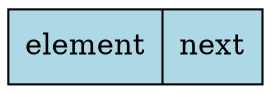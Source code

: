 digraph LinkedListNode {
    graph [
        rankdir=LR, 
        dpi=300
    ];
    node [shape=record, style=filled, fillcolor=lightyellow];
    edge [style=solid, color=black];            
    node [shape=record, style=filled, fillcolor=lightblue];

    // Create nodes
    Node1 [label="{ <data> element | <next> next }"];



    // Optional: Add an example of how nodes might link
    // Node1 -> Node2;
    // Node2 -> Node3;
}
